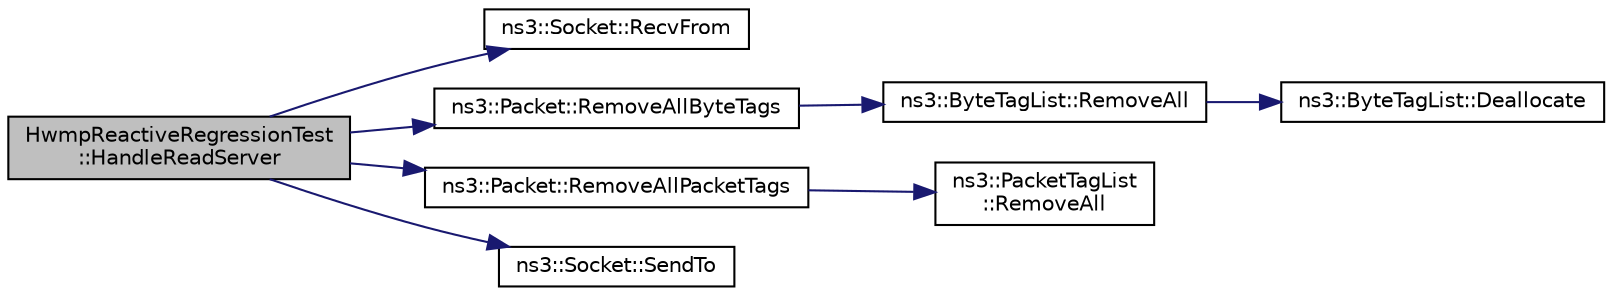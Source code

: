 digraph "HwmpReactiveRegressionTest::HandleReadServer"
{
 // LATEX_PDF_SIZE
  edge [fontname="Helvetica",fontsize="10",labelfontname="Helvetica",labelfontsize="10"];
  node [fontname="Helvetica",fontsize="10",shape=record];
  rankdir="LR";
  Node1 [label="HwmpReactiveRegressionTest\l::HandleReadServer",height=0.2,width=0.4,color="black", fillcolor="grey75", style="filled", fontcolor="black",tooltip="Handle a packet reception."];
  Node1 -> Node2 [color="midnightblue",fontsize="10",style="solid",fontname="Helvetica"];
  Node2 [label="ns3::Socket::RecvFrom",height=0.2,width=0.4,color="black", fillcolor="white", style="filled",URL="$classns3_1_1_socket.html#af22378d7af9a2745a9eada20210da215",tooltip="Read a single packet from the socket and retrieve the sender address."];
  Node1 -> Node3 [color="midnightblue",fontsize="10",style="solid",fontname="Helvetica"];
  Node3 [label="ns3::Packet::RemoveAllByteTags",height=0.2,width=0.4,color="black", fillcolor="white", style="filled",URL="$classns3_1_1_packet.html#a083f54c9db31aeff30551a9e20fcda42",tooltip="Remove all byte tags stored in this packet."];
  Node3 -> Node4 [color="midnightblue",fontsize="10",style="solid",fontname="Helvetica"];
  Node4 [label="ns3::ByteTagList::RemoveAll",height=0.2,width=0.4,color="black", fillcolor="white", style="filled",URL="$classns3_1_1_byte_tag_list.html#a989a5f3c12577fd875e701ea389709cd",tooltip="Removes all of the tags from the ByteTagList."];
  Node4 -> Node5 [color="midnightblue",fontsize="10",style="solid",fontname="Helvetica"];
  Node5 [label="ns3::ByteTagList::Deallocate",height=0.2,width=0.4,color="black", fillcolor="white", style="filled",URL="$classns3_1_1_byte_tag_list.html#aebe6943177a3ce90f7fa16188e67f650",tooltip="Deallocates a ByteTagListData."];
  Node1 -> Node6 [color="midnightblue",fontsize="10",style="solid",fontname="Helvetica"];
  Node6 [label="ns3::Packet::RemoveAllPacketTags",height=0.2,width=0.4,color="black", fillcolor="white", style="filled",URL="$classns3_1_1_packet.html#a6c7bc5d1067c1d7fbd0fd70289182e8b",tooltip="Remove all packet tags."];
  Node6 -> Node7 [color="midnightblue",fontsize="10",style="solid",fontname="Helvetica"];
  Node7 [label="ns3::PacketTagList\l::RemoveAll",height=0.2,width=0.4,color="black", fillcolor="white", style="filled",URL="$classns3_1_1_packet_tag_list.html#a798eb1d77415704e948194564d0eaa4e",tooltip="Remove all tags from this list (up to the first merge)."];
  Node1 -> Node8 [color="midnightblue",fontsize="10",style="solid",fontname="Helvetica"];
  Node8 [label="ns3::Socket::SendTo",height=0.2,width=0.4,color="black", fillcolor="white", style="filled",URL="$classns3_1_1_socket.html#af898fce6a58e0dbba23c1c6de1d4220e",tooltip="Send data to a specified peer."];
}
